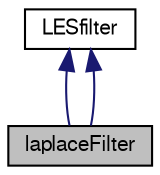 digraph "laplaceFilter"
{
  bgcolor="transparent";
  edge [fontname="FreeSans",fontsize="10",labelfontname="FreeSans",labelfontsize="10"];
  node [fontname="FreeSans",fontsize="10",shape=record];
  Node2 [label="laplaceFilter",height=0.2,width=0.4,color="black", fillcolor="grey75", style="filled", fontcolor="black"];
  Node3 -> Node2 [dir="back",color="midnightblue",fontsize="10",style="solid",fontname="FreeSans"];
  Node3 [label="LESfilter",height=0.2,width=0.4,color="black",URL="$a31138.html",tooltip="Abstract class for LES filters. "];
  Node3 -> Node2 [dir="back",color="midnightblue",fontsize="10",style="solid",fontname="FreeSans"];
}
